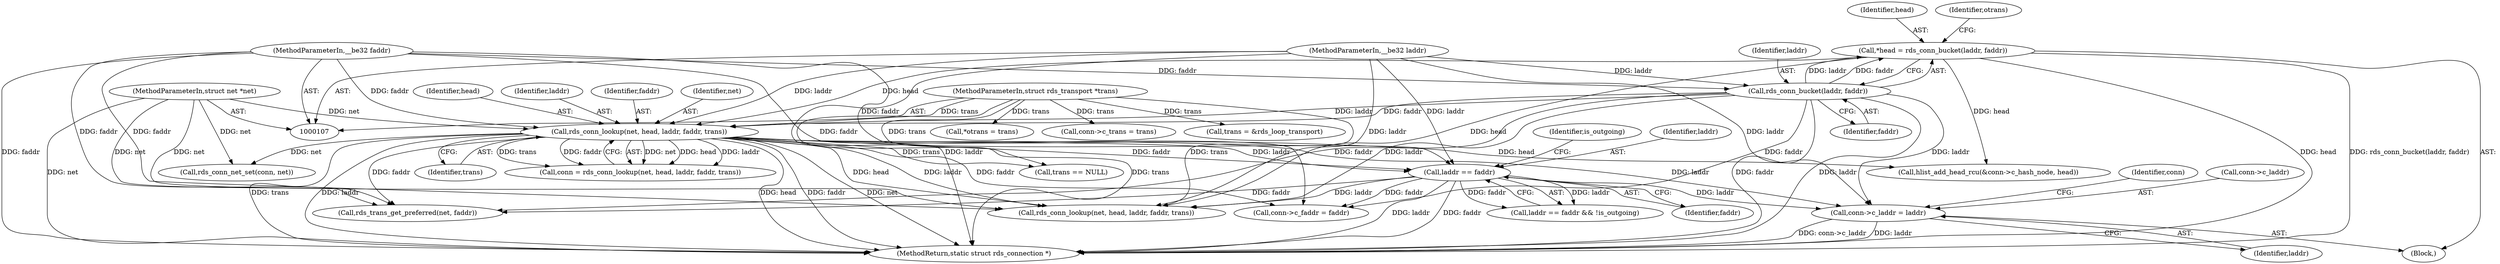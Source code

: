 digraph "0_linux_74e98eb085889b0d2d4908f59f6e00026063014f@pointer" {
"1000206" [label="(Call,conn->c_laddr = laddr)"];
"1000167" [label="(Call,laddr == faddr)"];
"1000146" [label="(Call,rds_conn_lookup(net, head, laddr, faddr, trans))"];
"1000108" [label="(MethodParameterIn,struct net *net)"];
"1000121" [label="(Call,*head = rds_conn_bucket(laddr, faddr))"];
"1000123" [label="(Call,rds_conn_bucket(laddr, faddr))"];
"1000109" [label="(MethodParameterIn,__be32 laddr)"];
"1000110" [label="(MethodParameterIn,__be32 faddr)"];
"1000111" [label="(MethodParameterIn,struct rds_transport *trans)"];
"1000168" [label="(Identifier,laddr)"];
"1000148" [label="(Identifier,head)"];
"1000261" [label="(Call,rds_trans_get_preferred(net, faddr))"];
"1000110" [label="(MethodParameterIn,__be32 faddr)"];
"1000149" [label="(Identifier,laddr)"];
"1000109" [label="(MethodParameterIn,__be32 laddr)"];
"1000169" [label="(Identifier,faddr)"];
"1000122" [label="(Identifier,head)"];
"1000211" [label="(Call,conn->c_faddr = faddr)"];
"1000226" [label="(Call,rds_conn_net_set(conn, net))"];
"1000171" [label="(Identifier,is_outgoing)"];
"1000206" [label="(Call,conn->c_laddr = laddr)"];
"1000166" [label="(Call,laddr == faddr && !is_outgoing)"];
"1000108" [label="(MethodParameterIn,struct net *net)"];
"1000213" [label="(Identifier,conn)"];
"1000299" [label="(Call,conn->c_trans = trans)"];
"1000151" [label="(Identifier,trans)"];
"1000125" [label="(Identifier,faddr)"];
"1000131" [label="(Identifier,otrans)"];
"1000442" [label="(Call,rds_conn_lookup(net, head, laddr, faddr, trans))"];
"1000281" [label="(Call,trans = &rds_loop_transport)"];
"1000144" [label="(Call,conn = rds_conn_lookup(net, head, laddr, faddr, trans))"];
"1000150" [label="(Identifier,faddr)"];
"1000478" [label="(Call,hlist_add_head_rcu(&conn->c_hash_node, head))"];
"1000207" [label="(Call,conn->c_laddr)"];
"1000146" [label="(Call,rds_conn_lookup(net, head, laddr, faddr, trans))"];
"1000121" [label="(Call,*head = rds_conn_bucket(laddr, faddr))"];
"1000114" [label="(Block,)"];
"1000495" [label="(MethodReturn,static struct rds_connection *)"];
"1000286" [label="(Call,trans == NULL)"];
"1000123" [label="(Call,rds_conn_bucket(laddr, faddr))"];
"1000210" [label="(Identifier,laddr)"];
"1000147" [label="(Identifier,net)"];
"1000124" [label="(Identifier,laddr)"];
"1000167" [label="(Call,laddr == faddr)"];
"1000130" [label="(Call,*otrans = trans)"];
"1000111" [label="(MethodParameterIn,struct rds_transport *trans)"];
"1000206" -> "1000114"  [label="AST: "];
"1000206" -> "1000210"  [label="CFG: "];
"1000207" -> "1000206"  [label="AST: "];
"1000210" -> "1000206"  [label="AST: "];
"1000213" -> "1000206"  [label="CFG: "];
"1000206" -> "1000495"  [label="DDG: laddr"];
"1000206" -> "1000495"  [label="DDG: conn->c_laddr"];
"1000167" -> "1000206"  [label="DDG: laddr"];
"1000146" -> "1000206"  [label="DDG: laddr"];
"1000123" -> "1000206"  [label="DDG: laddr"];
"1000109" -> "1000206"  [label="DDG: laddr"];
"1000167" -> "1000166"  [label="AST: "];
"1000167" -> "1000169"  [label="CFG: "];
"1000168" -> "1000167"  [label="AST: "];
"1000169" -> "1000167"  [label="AST: "];
"1000171" -> "1000167"  [label="CFG: "];
"1000166" -> "1000167"  [label="CFG: "];
"1000167" -> "1000495"  [label="DDG: laddr"];
"1000167" -> "1000495"  [label="DDG: faddr"];
"1000167" -> "1000166"  [label="DDG: laddr"];
"1000167" -> "1000166"  [label="DDG: faddr"];
"1000146" -> "1000167"  [label="DDG: laddr"];
"1000146" -> "1000167"  [label="DDG: faddr"];
"1000109" -> "1000167"  [label="DDG: laddr"];
"1000110" -> "1000167"  [label="DDG: faddr"];
"1000167" -> "1000211"  [label="DDG: faddr"];
"1000167" -> "1000261"  [label="DDG: faddr"];
"1000167" -> "1000442"  [label="DDG: laddr"];
"1000146" -> "1000144"  [label="AST: "];
"1000146" -> "1000151"  [label="CFG: "];
"1000147" -> "1000146"  [label="AST: "];
"1000148" -> "1000146"  [label="AST: "];
"1000149" -> "1000146"  [label="AST: "];
"1000150" -> "1000146"  [label="AST: "];
"1000151" -> "1000146"  [label="AST: "];
"1000144" -> "1000146"  [label="CFG: "];
"1000146" -> "1000495"  [label="DDG: trans"];
"1000146" -> "1000495"  [label="DDG: laddr"];
"1000146" -> "1000495"  [label="DDG: head"];
"1000146" -> "1000495"  [label="DDG: faddr"];
"1000146" -> "1000495"  [label="DDG: net"];
"1000146" -> "1000144"  [label="DDG: net"];
"1000146" -> "1000144"  [label="DDG: head"];
"1000146" -> "1000144"  [label="DDG: laddr"];
"1000146" -> "1000144"  [label="DDG: trans"];
"1000146" -> "1000144"  [label="DDG: faddr"];
"1000108" -> "1000146"  [label="DDG: net"];
"1000121" -> "1000146"  [label="DDG: head"];
"1000123" -> "1000146"  [label="DDG: laddr"];
"1000123" -> "1000146"  [label="DDG: faddr"];
"1000109" -> "1000146"  [label="DDG: laddr"];
"1000110" -> "1000146"  [label="DDG: faddr"];
"1000111" -> "1000146"  [label="DDG: trans"];
"1000146" -> "1000211"  [label="DDG: faddr"];
"1000146" -> "1000226"  [label="DDG: net"];
"1000146" -> "1000261"  [label="DDG: faddr"];
"1000146" -> "1000286"  [label="DDG: trans"];
"1000146" -> "1000442"  [label="DDG: head"];
"1000146" -> "1000442"  [label="DDG: laddr"];
"1000146" -> "1000478"  [label="DDG: head"];
"1000108" -> "1000107"  [label="AST: "];
"1000108" -> "1000495"  [label="DDG: net"];
"1000108" -> "1000226"  [label="DDG: net"];
"1000108" -> "1000261"  [label="DDG: net"];
"1000108" -> "1000442"  [label="DDG: net"];
"1000121" -> "1000114"  [label="AST: "];
"1000121" -> "1000123"  [label="CFG: "];
"1000122" -> "1000121"  [label="AST: "];
"1000123" -> "1000121"  [label="AST: "];
"1000131" -> "1000121"  [label="CFG: "];
"1000121" -> "1000495"  [label="DDG: rds_conn_bucket(laddr, faddr)"];
"1000121" -> "1000495"  [label="DDG: head"];
"1000123" -> "1000121"  [label="DDG: laddr"];
"1000123" -> "1000121"  [label="DDG: faddr"];
"1000121" -> "1000442"  [label="DDG: head"];
"1000121" -> "1000478"  [label="DDG: head"];
"1000123" -> "1000125"  [label="CFG: "];
"1000124" -> "1000123"  [label="AST: "];
"1000125" -> "1000123"  [label="AST: "];
"1000123" -> "1000495"  [label="DDG: faddr"];
"1000123" -> "1000495"  [label="DDG: laddr"];
"1000109" -> "1000123"  [label="DDG: laddr"];
"1000110" -> "1000123"  [label="DDG: faddr"];
"1000123" -> "1000211"  [label="DDG: faddr"];
"1000123" -> "1000261"  [label="DDG: faddr"];
"1000123" -> "1000442"  [label="DDG: laddr"];
"1000109" -> "1000107"  [label="AST: "];
"1000109" -> "1000495"  [label="DDG: laddr"];
"1000109" -> "1000442"  [label="DDG: laddr"];
"1000110" -> "1000107"  [label="AST: "];
"1000110" -> "1000495"  [label="DDG: faddr"];
"1000110" -> "1000211"  [label="DDG: faddr"];
"1000110" -> "1000261"  [label="DDG: faddr"];
"1000110" -> "1000442"  [label="DDG: faddr"];
"1000111" -> "1000107"  [label="AST: "];
"1000111" -> "1000495"  [label="DDG: trans"];
"1000111" -> "1000130"  [label="DDG: trans"];
"1000111" -> "1000281"  [label="DDG: trans"];
"1000111" -> "1000286"  [label="DDG: trans"];
"1000111" -> "1000299"  [label="DDG: trans"];
"1000111" -> "1000442"  [label="DDG: trans"];
}
